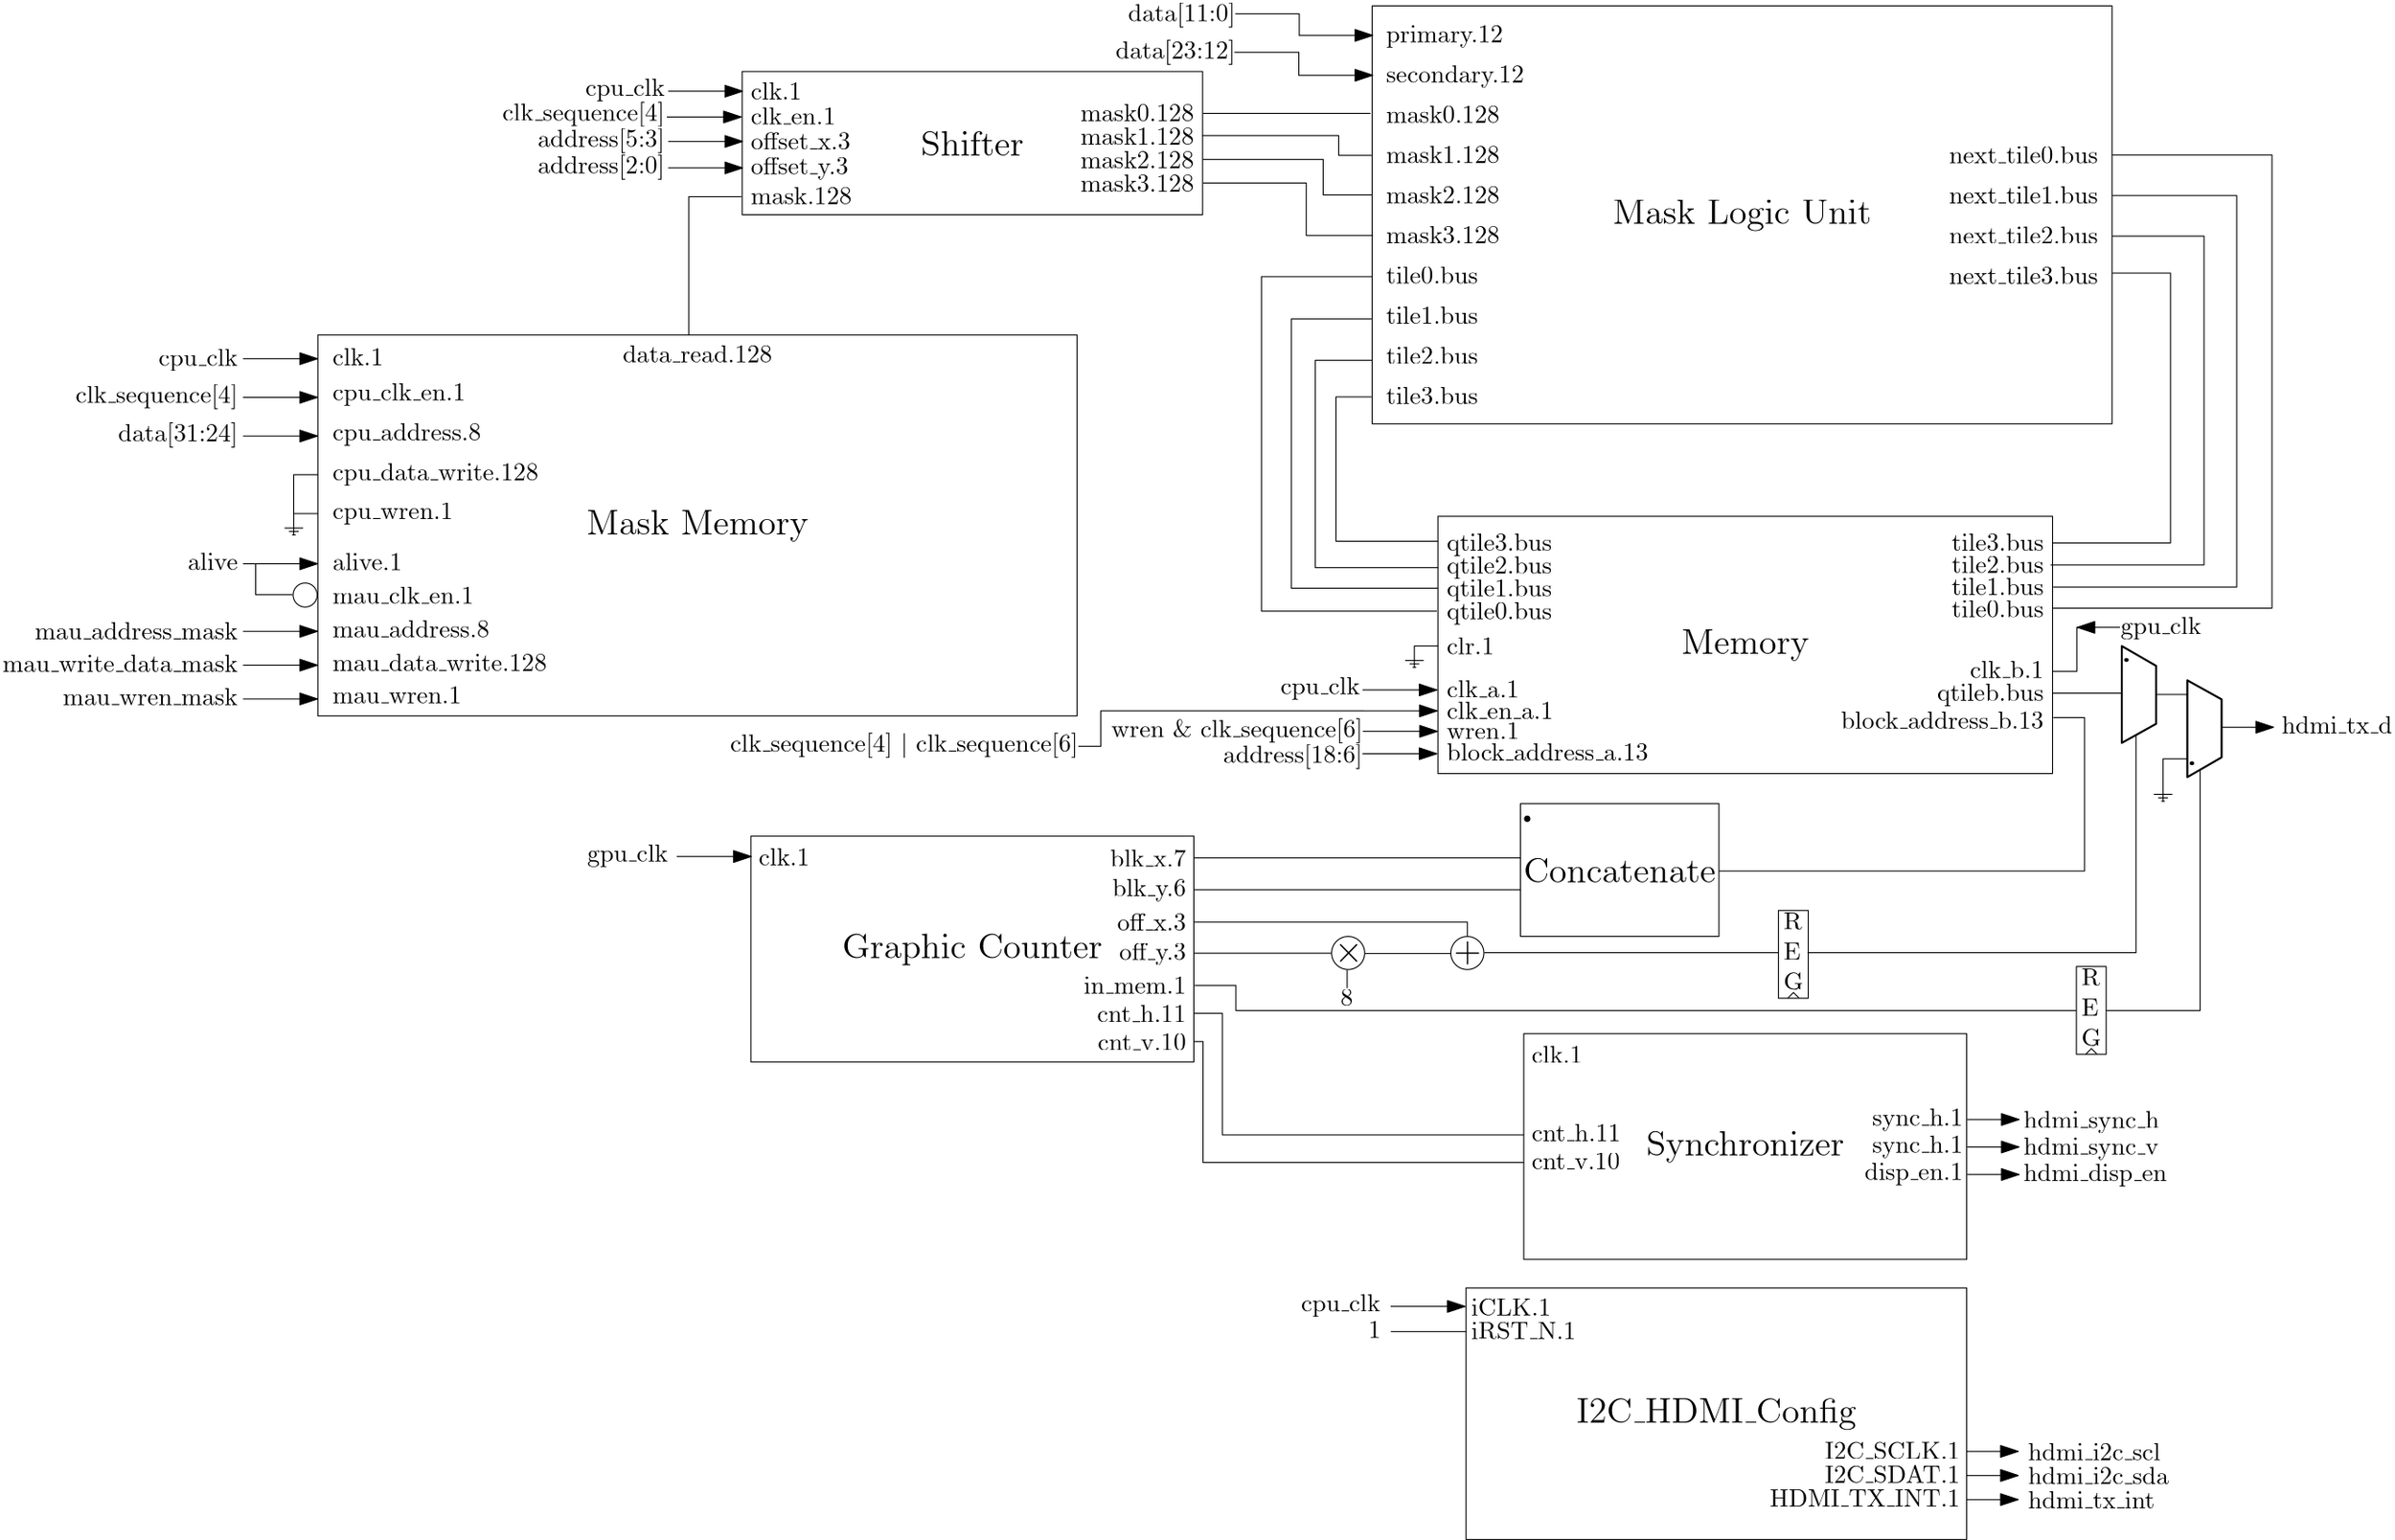 <?xml version="1.0"?>
<!DOCTYPE ipe SYSTEM "ipe.dtd">
<ipe version="70218" creator="Ipe 7.2.23">
<info created="D:20210514230850" modified="D:20210514232017"/>
<ipestyle name="basic">
<symbol name="arrow/arc(spx)">
<path stroke="sym-stroke" fill="sym-stroke" pen="sym-pen">
0 0 m
-1 0.333 l
-1 -0.333 l
h
</path>
</symbol>
<symbol name="arrow/farc(spx)">
<path stroke="sym-stroke" fill="white" pen="sym-pen">
0 0 m
-1 0.333 l
-1 -0.333 l
h
</path>
</symbol>
<symbol name="arrow/ptarc(spx)">
<path stroke="sym-stroke" fill="sym-stroke" pen="sym-pen">
0 0 m
-1 0.333 l
-0.8 0 l
-1 -0.333 l
h
</path>
</symbol>
<symbol name="arrow/fptarc(spx)">
<path stroke="sym-stroke" fill="white" pen="sym-pen">
0 0 m
-1 0.333 l
-0.8 0 l
-1 -0.333 l
h
</path>
</symbol>
<symbol name="mark/circle(sx)" transformations="translations">
<path fill="sym-stroke">
0.6 0 0 0.6 0 0 e
0.4 0 0 0.4 0 0 e
</path>
</symbol>
<symbol name="mark/disk(sx)" transformations="translations">
<path fill="sym-stroke">
0.6 0 0 0.6 0 0 e
</path>
</symbol>
<symbol name="mark/fdisk(sfx)" transformations="translations">
<group>
<path fill="sym-fill">
0.5 0 0 0.5 0 0 e
</path>
<path fill="sym-stroke" fillrule="eofill">
0.6 0 0 0.6 0 0 e
0.4 0 0 0.4 0 0 e
</path>
</group>
</symbol>
<symbol name="mark/box(sx)" transformations="translations">
<path fill="sym-stroke" fillrule="eofill">
-0.6 -0.6 m
0.6 -0.6 l
0.6 0.6 l
-0.6 0.6 l
h
-0.4 -0.4 m
0.4 -0.4 l
0.4 0.4 l
-0.4 0.4 l
h
</path>
</symbol>
<symbol name="mark/square(sx)" transformations="translations">
<path fill="sym-stroke">
-0.6 -0.6 m
0.6 -0.6 l
0.6 0.6 l
-0.6 0.6 l
h
</path>
</symbol>
<symbol name="mark/fsquare(sfx)" transformations="translations">
<group>
<path fill="sym-fill">
-0.5 -0.5 m
0.5 -0.5 l
0.5 0.5 l
-0.5 0.5 l
h
</path>
<path fill="sym-stroke" fillrule="eofill">
-0.6 -0.6 m
0.6 -0.6 l
0.6 0.6 l
-0.6 0.6 l
h
-0.4 -0.4 m
0.4 -0.4 l
0.4 0.4 l
-0.4 0.4 l
h
</path>
</group>
</symbol>
<symbol name="mark/cross(sx)" transformations="translations">
<group>
<path fill="sym-stroke">
-0.43 -0.57 m
0.57 0.43 l
0.43 0.57 l
-0.57 -0.43 l
h
</path>
<path fill="sym-stroke">
-0.43 0.57 m
0.57 -0.43 l
0.43 -0.57 l
-0.57 0.43 l
h
</path>
</group>
</symbol>
<symbol name="arrow/fnormal(spx)">
<path stroke="sym-stroke" fill="white" pen="sym-pen">
0 0 m
-1 0.333 l
-1 -0.333 l
h
</path>
</symbol>
<symbol name="arrow/pointed(spx)">
<path stroke="sym-stroke" fill="sym-stroke" pen="sym-pen">
0 0 m
-1 0.333 l
-0.8 0 l
-1 -0.333 l
h
</path>
</symbol>
<symbol name="arrow/fpointed(spx)">
<path stroke="sym-stroke" fill="white" pen="sym-pen">
0 0 m
-1 0.333 l
-0.8 0 l
-1 -0.333 l
h
</path>
</symbol>
<symbol name="arrow/linear(spx)">
<path stroke="sym-stroke" pen="sym-pen">
-1 0.333 m
0 0 l
-1 -0.333 l
</path>
</symbol>
<symbol name="arrow/fdouble(spx)">
<path stroke="sym-stroke" fill="white" pen="sym-pen">
0 0 m
-1 0.333 l
-1 -0.333 l
h
-1 0 m
-2 0.333 l
-2 -0.333 l
h
</path>
</symbol>
<symbol name="arrow/double(spx)">
<path stroke="sym-stroke" fill="sym-stroke" pen="sym-pen">
0 0 m
-1 0.333 l
-1 -0.333 l
h
-1 0 m
-2 0.333 l
-2 -0.333 l
h
</path>
</symbol>
<symbol name="arrow/mid-normal(spx)">
<path stroke="sym-stroke" fill="sym-stroke" pen="sym-pen">
0.5 0 m
-0.5 0.333 l
-0.5 -0.333 l
h
</path>
</symbol>
<symbol name="arrow/mid-fnormal(spx)">
<path stroke="sym-stroke" fill="white" pen="sym-pen">
0.5 0 m
-0.5 0.333 l
-0.5 -0.333 l
h
</path>
</symbol>
<symbol name="arrow/mid-pointed(spx)">
<path stroke="sym-stroke" fill="sym-stroke" pen="sym-pen">
0.5 0 m
-0.5 0.333 l
-0.3 0 l
-0.5 -0.333 l
h
</path>
</symbol>
<symbol name="arrow/mid-fpointed(spx)">
<path stroke="sym-stroke" fill="white" pen="sym-pen">
0.5 0 m
-0.5 0.333 l
-0.3 0 l
-0.5 -0.333 l
h
</path>
</symbol>
<symbol name="arrow/mid-double(spx)">
<path stroke="sym-stroke" fill="sym-stroke" pen="sym-pen">
1 0 m
0 0.333 l
0 -0.333 l
h
0 0 m
-1 0.333 l
-1 -0.333 l
h
</path>
</symbol>
<symbol name="arrow/mid-fdouble(spx)">
<path stroke="sym-stroke" fill="white" pen="sym-pen">
1 0 m
0 0.333 l
0 -0.333 l
h
0 0 m
-1 0.333 l
-1 -0.333 l
h
</path>
</symbol>
<anglesize name="22.5 deg" value="22.5"/>
<anglesize name="30 deg" value="30"/>
<anglesize name="45 deg" value="45"/>
<anglesize name="60 deg" value="60"/>
<anglesize name="90 deg" value="90"/>
<arrowsize name="large" value="10"/>
<arrowsize name="small" value="5"/>
<arrowsize name="tiny" value="3"/>
<color name="blue" value="0 0 1"/>
<color name="brown" value="0.647 0.165 0.165"/>
<color name="darkblue" value="0 0 0.545"/>
<color name="darkcyan" value="0 0.545 0.545"/>
<color name="darkgray" value="0.663"/>
<color name="darkgreen" value="0 0.392 0"/>
<color name="darkmagenta" value="0.545 0 0.545"/>
<color name="darkorange" value="1 0.549 0"/>
<color name="darkred" value="0.545 0 0"/>
<color name="gold" value="1 0.843 0"/>
<color name="gray" value="0.745"/>
<color name="green" value="0 1 0"/>
<color name="lightblue" value="0.678 0.847 0.902"/>
<color name="lightcyan" value="0.878 1 1"/>
<color name="lightgray" value="0.827"/>
<color name="lightgreen" value="0.565 0.933 0.565"/>
<color name="lightyellow" value="1 1 0.878"/>
<color name="navy" value="0 0 0.502"/>
<color name="orange" value="1 0.647 0"/>
<color name="pink" value="1 0.753 0.796"/>
<color name="purple" value="0.627 0.125 0.941"/>
<color name="red" value="1 0 0"/>
<color name="seagreen" value="0.18 0.545 0.341"/>
<color name="turquoise" value="0.251 0.878 0.816"/>
<color name="violet" value="0.933 0.51 0.933"/>
<color name="yellow" value="1 1 0"/>
<dashstyle name="dash dot dotted" value="[4 2 1 2 1 2] 0"/>
<dashstyle name="dash dotted" value="[4 2 1 2] 0"/>
<dashstyle name="dashed" value="[4] 0"/>
<dashstyle name="dotted" value="[1 3] 0"/>
<gridsize name="10 pts (~3.5 mm)" value="10"/>
<gridsize name="14 pts (~5 mm)" value="14"/>
<gridsize name="16 pts (~6 mm)" value="16"/>
<gridsize name="20 pts (~7 mm)" value="20"/>
<gridsize name="28 pts (~10 mm)" value="28"/>
<gridsize name="32 pts (~12 mm)" value="32"/>
<gridsize name="4 pts" value="4"/>
<gridsize name="56 pts (~20 mm)" value="56"/>
<gridsize name="8 pts (~3 mm)" value="8"/>
<opacity name="10%" value="0.1"/>
<opacity name="30%" value="0.3"/>
<opacity name="50%" value="0.5"/>
<opacity name="75%" value="0.75"/>
<pen name="fat" value="1.2"/>
<pen name="heavier" value="0.8"/>
<pen name="ultrafat" value="2"/>
<symbolsize name="large" value="5"/>
<symbolsize name="small" value="2"/>
<symbolsize name="tiny" value="1.1"/>
<textsize name="Huge" value="\Huge"/>
<textsize name="LARGE" value="\LARGE"/>
<textsize name="Large" value="\Large"/>
<textsize name="footnote" value="\footnotesize"/>
<textsize name="huge" value="\huge"/>
<textsize name="large" value="\large"/>
<textsize name="small" value="\small"/>
<textsize name="tiny" value="\tiny"/>
<textstyle name="center" begin="\begin{center}" end="\end{center}"/>
<textstyle name="item" begin="\begin{itemize}\item{}" end="\end{itemize}"/>
<textstyle name="itemize" begin="\begin{itemize}" end="\end{itemize}"/>
<tiling name="falling" angle="-60" step="4" width="1"/>
<tiling name="rising" angle="30" step="4" width="1"/>
</ipestyle>
<ipestyle name="huge">
<symbol name="arrow/arc(spx)">
<path stroke="sym-stroke" fill="sym-stroke" pen="sym-pen">
0 0 m
-1 0.333 l
-1 -0.333 l
h
</path>
</symbol>
<symbol name="arrow/farc(spx)">
<path stroke="sym-stroke" fill="white" pen="sym-pen">
0 0 m
-1 0.333 l
-1 -0.333 l
h
</path>
</symbol>
<symbol name="arrow/ptarc(spx)">
<path stroke="sym-stroke" fill="sym-stroke" pen="sym-pen">
0 0 m
-1 0.333 l
-0.8 0 l
-1 -0.333 l
h
</path>
</symbol>
<symbol name="arrow/fptarc(spx)">
<path stroke="sym-stroke" fill="white" pen="sym-pen">
0 0 m
-1 0.333 l
-0.8 0 l
-1 -0.333 l
h
</path>
</symbol>
<symbol name="mark/circle(sx)" transformations="translations">
<path fill="sym-stroke">
0.6 0 0 0.6 0 0 e
0.4 0 0 0.4 0 0 e
</path>
</symbol>
<symbol name="mark/disk(sx)" transformations="translations">
<path fill="sym-stroke">
0.6 0 0 0.6 0 0 e
</path>
</symbol>
<symbol name="mark/fdisk(sfx)" transformations="translations">
<group>
<path fill="sym-fill">
0.5 0 0 0.5 0 0 e
</path>
<path fill="sym-stroke" fillrule="eofill">
0.6 0 0 0.6 0 0 e
0.4 0 0 0.4 0 0 e
</path>
</group>
</symbol>
<symbol name="mark/box(sx)" transformations="translations">
<path fill="sym-stroke" fillrule="eofill">
-0.6 -0.6 m
0.6 -0.6 l
0.6 0.6 l
-0.6 0.6 l
h
-0.4 -0.4 m
0.4 -0.4 l
0.4 0.4 l
-0.4 0.4 l
h
</path>
</symbol>
<symbol name="mark/square(sx)" transformations="translations">
<path fill="sym-stroke">
-0.6 -0.6 m
0.6 -0.6 l
0.6 0.6 l
-0.6 0.6 l
h
</path>
</symbol>
<symbol name="mark/fsquare(sfx)" transformations="translations">
<group>
<path fill="sym-fill">
-0.5 -0.5 m
0.5 -0.5 l
0.5 0.5 l
-0.5 0.5 l
h
</path>
<path fill="sym-stroke" fillrule="eofill">
-0.6 -0.6 m
0.6 -0.6 l
0.6 0.6 l
-0.6 0.6 l
h
-0.4 -0.4 m
0.4 -0.4 l
0.4 0.4 l
-0.4 0.4 l
h
</path>
</group>
</symbol>
<symbol name="mark/cross(sx)" transformations="translations">
<group>
<path fill="sym-stroke">
-0.43 -0.57 m
0.57 0.43 l
0.43 0.57 l
-0.57 -0.43 l
h
</path>
<path fill="sym-stroke">
-0.43 0.57 m
0.57 -0.43 l
0.43 -0.57 l
-0.57 0.43 l
h
</path>
</group>
</symbol>
<symbol name="arrow/fnormal(spx)">
<path stroke="sym-stroke" fill="white" pen="sym-pen">
0 0 m
-1 0.333 l
-1 -0.333 l
h
</path>
</symbol>
<symbol name="arrow/pointed(spx)">
<path stroke="sym-stroke" fill="sym-stroke" pen="sym-pen">
0 0 m
-1 0.333 l
-0.8 0 l
-1 -0.333 l
h
</path>
</symbol>
<symbol name="arrow/fpointed(spx)">
<path stroke="sym-stroke" fill="white" pen="sym-pen">
0 0 m
-1 0.333 l
-0.8 0 l
-1 -0.333 l
h
</path>
</symbol>
<symbol name="arrow/linear(spx)">
<path stroke="sym-stroke" pen="sym-pen">
-1 0.333 m
0 0 l
-1 -0.333 l
</path>
</symbol>
<symbol name="arrow/fdouble(spx)">
<path stroke="sym-stroke" fill="white" pen="sym-pen">
0 0 m
-1 0.333 l
-1 -0.333 l
h
-1 0 m
-2 0.333 l
-2 -0.333 l
h
</path>
</symbol>
<symbol name="arrow/double(spx)">
<path stroke="sym-stroke" fill="sym-stroke" pen="sym-pen">
0 0 m
-1 0.333 l
-1 -0.333 l
h
-1 0 m
-2 0.333 l
-2 -0.333 l
h
</path>
</symbol>
<symbol name="arrow/mid-normal(spx)">
<path stroke="sym-stroke" fill="sym-stroke" pen="sym-pen">
0.5 0 m
-0.5 0.333 l
-0.5 -0.333 l
h
</path>
</symbol>
<symbol name="arrow/mid-fnormal(spx)">
<path stroke="sym-stroke" fill="white" pen="sym-pen">
0.5 0 m
-0.5 0.333 l
-0.5 -0.333 l
h
</path>
</symbol>
<symbol name="arrow/mid-pointed(spx)">
<path stroke="sym-stroke" fill="sym-stroke" pen="sym-pen">
0.5 0 m
-0.5 0.333 l
-0.3 0 l
-0.5 -0.333 l
h
</path>
</symbol>
<symbol name="arrow/mid-fpointed(spx)">
<path stroke="sym-stroke" fill="white" pen="sym-pen">
0.5 0 m
-0.5 0.333 l
-0.3 0 l
-0.5 -0.333 l
h
</path>
</symbol>
<symbol name="arrow/mid-double(spx)">
<path stroke="sym-stroke" fill="sym-stroke" pen="sym-pen">
1 0 m
0 0.333 l
0 -0.333 l
h
0 0 m
-1 0.333 l
-1 -0.333 l
h
</path>
</symbol>
<symbol name="arrow/mid-fdouble(spx)">
<path stroke="sym-stroke" fill="white" pen="sym-pen">
1 0 m
0 0.333 l
0 -0.333 l
h
0 0 m
-1 0.333 l
-1 -0.333 l
h
</path>
</symbol>
<anglesize name="22.5 deg" value="22.5"/>
<anglesize name="30 deg" value="30"/>
<anglesize name="45 deg" value="45"/>
<anglesize name="60 deg" value="60"/>
<anglesize name="90 deg" value="90"/>
<arrowsize name="large" value="10"/>
<arrowsize name="small" value="5"/>
<arrowsize name="tiny" value="3"/>
<color name="blue" value="0 0 1"/>
<color name="brown" value="0.647 0.165 0.165"/>
<color name="darkblue" value="0 0 0.545"/>
<color name="darkcyan" value="0 0.545 0.545"/>
<color name="darkgray" value="0.663"/>
<color name="darkgreen" value="0 0.392 0"/>
<color name="darkmagenta" value="0.545 0 0.545"/>
<color name="darkorange" value="1 0.549 0"/>
<color name="darkred" value="0.545 0 0"/>
<color name="gold" value="1 0.843 0"/>
<color name="gray" value="0.745"/>
<color name="green" value="0 1 0"/>
<color name="lightblue" value="0.678 0.847 0.902"/>
<color name="lightcyan" value="0.878 1 1"/>
<color name="lightgray" value="0.827"/>
<color name="lightgreen" value="0.565 0.933 0.565"/>
<color name="lightyellow" value="1 1 0.878"/>
<color name="navy" value="0 0 0.502"/>
<color name="orange" value="1 0.647 0"/>
<color name="pink" value="1 0.753 0.796"/>
<color name="purple" value="0.627 0.125 0.941"/>
<color name="red" value="1 0 0"/>
<color name="seagreen" value="0.18 0.545 0.341"/>
<color name="turquoise" value="0.251 0.878 0.816"/>
<color name="violet" value="0.933 0.51 0.933"/>
<color name="yellow" value="1 1 0"/>
<dashstyle name="dash dot dotted" value="[4 2 1 2 1 2] 0"/>
<dashstyle name="dash dotted" value="[4 2 1 2] 0"/>
<dashstyle name="dashed" value="[4] 0"/>
<dashstyle name="dotted" value="[1 3] 0"/>
<gridsize name="10 pts (~3.5 mm)" value="10"/>
<gridsize name="14 pts (~5 mm)" value="14"/>
<gridsize name="16 pts (~6 mm)" value="16"/>
<gridsize name="20 pts (~7 mm)" value="20"/>
<gridsize name="28 pts (~10 mm)" value="28"/>
<gridsize name="32 pts (~12 mm)" value="32"/>
<gridsize name="4 pts" value="4"/>
<gridsize name="56 pts (~20 mm)" value="56"/>
<gridsize name="8 pts (~3 mm)" value="8"/>
<opacity name="10%" value="0.1"/>
<opacity name="30%" value="0.3"/>
<opacity name="50%" value="0.5"/>
<opacity name="75%" value="0.75"/>
<pen name="fat" value="1.2"/>
<pen name="heavier" value="0.8"/>
<pen name="ultrafat" value="2"/>
<symbolsize name="large" value="5"/>
<symbolsize name="small" value="2"/>
<symbolsize name="tiny" value="1.1"/>
<textsize name="Huge" value="\Huge"/>
<textsize name="LARGE" value="\LARGE"/>
<textsize name="Large" value="\Large"/>
<textsize name="footnote" value="\footnotesize"/>
<textsize name="huge" value="\huge"/>
<textsize name="large" value="\large"/>
<textsize name="small" value="\small"/>
<textsize name="tiny" value="\tiny"/>
<textstyle name="center" begin="\begin{center}" end="\end{center}"/>
<textstyle name="item" begin="\begin{itemize}\item{}" end="\end{itemize}"/>
<textstyle name="itemize" begin="\begin{itemize}" end="\end{itemize}"/>
<layout paper="2000 2000" origin="0 0" frame="2000 2000"/>
<tiling name="falling" angle="-60" step="4" width="1"/>
<tiling name="rising" angle="30" step="4" width="1"/>
</ipestyle>
<page>
<layer name="alpha"/>
<view layers="alpha" active="alpha"/>
<group layer="alpha" matrix="1 0 0 1 -7.62066 -20.601">
<text matrix="1 0 0 1 1102.74 795.822" transformations="translations" pos="192 688" stroke="0" type="label" width="102.883" height="9.962" depth="2.79" valign="baseline" size="Large">Mask Logic Unit</text>
<path matrix="1 0 0 1 1106.28 791.878" stroke="0">
92.7137 778.724 m
92.7137 612.335 l
387.094 612.335 l
387.094 778.724 l
h
</path>
<group matrix="1 0 0 1 1108.55 791.878">
<group matrix="1 0 0 1 0 -3.80059">
<text transformations="translations" pos="96 768" stroke="0" type="label" width="46.548" height="6.661" depth="1.93" valign="baseline">primary.12</text>
<text transformations="translations" pos="96 752" stroke="0" type="label" width="54.878" height="6.926" depth="1.93" valign="baseline">secondary.12</text>
<text matrix="1 0 0 1 0 16" transformations="translations" pos="96 720" stroke="0" type="label" width="45.164" height="6.918" depth="0" valign="baseline">mask0.128</text>
<text matrix="1 0 0 1 0 16" transformations="translations" pos="96 704" stroke="0" type="label" width="45.164" height="6.918" depth="0" valign="baseline">mask1.128</text>
<text matrix="1 0 0 1 0 16" transformations="translations" pos="96 688" stroke="0" type="label" width="45.164" height="6.918" depth="0" valign="baseline">mask2.128</text>
<text matrix="1 0 0 1 0 16" transformations="translations" pos="96 672" stroke="0" type="label" width="45.164" height="6.918" depth="0" valign="baseline">mask3.128</text>
<text matrix="1 0 0 1 0 32" transformations="translations" pos="96 640" stroke="0" type="label" width="36.585" height="6.918" depth="0" valign="baseline">tile0.bus</text>
<text matrix="1 0 0 1 0 32" transformations="translations" pos="96 624" stroke="0" type="label" width="36.585" height="6.918" depth="0" valign="baseline">tile1.bus</text>
<text matrix="1 0 0 1 0 48" transformations="translations" pos="96 592" stroke="0" type="label" width="36.585" height="6.918" depth="0" valign="baseline">tile2.bus</text>
<text matrix="1 0 0 1 0 48" transformations="translations" pos="96 576" stroke="0" type="label" width="36.585" height="6.918" depth="0" valign="baseline">tile3.bus</text>
</group>
<group matrix="1 0 0 1 0 28.0709">
<text transformations="translations" pos="320 688" stroke="0" type="label" width="59.267" height="6.918" depth="0" valign="baseline">next\_tile0.bus</text>
<text matrix="1 0 0 1 0 -16" transformations="translations" pos="320 688" stroke="0" type="label" width="59.267" height="6.918" depth="0" valign="baseline">next\_tile1.bus</text>
<text matrix="1 0 0 1 0 -32" transformations="translations" pos="320 688" stroke="0" type="label" width="59.267" height="6.918" depth="0" valign="baseline">next\_tile2.bus</text>
<text matrix="1 0 0 1 0 -48" transformations="translations" pos="320 688" stroke="0" type="label" width="59.267" height="6.918" depth="0" valign="baseline">next\_tile3.bus</text>
</group>
</group>
</group>
<group matrix="1 0 0 1 -156.02 -640.452">
<text matrix="1 0 0 1 1378.8 1024.95" transformations="translations" pos="77.6256 707.811" stroke="0" type="label" width="78.82" height="9.962" depth="2.79" valign="baseline" size="Large">Synchronizer</text>
<path matrix="1 0 0 1 1362.39 1033.1" stroke="0">
45.3286 748.183 m
45.3286 658.313 l
221.558 658.313 l
221.558 748.183 l
h
</path>
<group matrix="1 0 0 1 1169.23 1234.53">
<text matrix="1 0 0 1 113.598 -200.872" transformations="translations" pos="128 736" stroke="0" type="label" width="20.202" height="6.918" depth="0" valign="baseline">clk.1</text>
<group matrix="1 0 0 1 -1.89154 -2.02102">
<text matrix="1 0 0 1 251.04 -175.847" transformations="translations" pos="128 688" stroke="0" type="label" width="36.021" height="6.926" depth="1.93" valign="baseline">sync\_h.1</text>
<text matrix="1 0 0 1 251.04 -186.656" transformations="translations" pos="128 688" stroke="0" type="label" width="36.021" height="6.926" depth="1.93" valign="baseline">sync\_h.1</text>
<text matrix="1 0 0 1 247.996 -197.465" transformations="translations" pos="128 688" stroke="0" type="label" width="39.065" height="6.926" depth="1.93" valign="baseline">disp\_en.1</text>
</group>
<group matrix="1 0 0 1 0 -5.74597">
<text matrix="1 0 0 1 113.598 -210.273" transformations="translations" pos="128 720" stroke="0" type="label" width="35.412" height="6.918" depth="0" valign="baseline">cnt\_h.11</text>
<text matrix="1 0 0 1 113.598 -205.511" transformations="translations" pos="128 704" stroke="0" type="label" width="35.135" height="6.42" depth="0" valign="baseline">cnt\_v.10</text>
</group>
</group>
</group>
<path matrix="1 0 0 1 250.034 33.7738" stroke="0">
874.08 1473.41 m
940.683 1473.41 l
</path>
<path stroke="0">
1123.8 1498.36 m
1178.06 1498.36 l
1178.06 1490.49 l
1191.15 1490.49 l
</path>
<path stroke="0">
1123.99 1488.88 m
1171.89 1488.88 l
1171.89 1474.74 l
1191.25 1474.74 l
</path>
<path stroke="0">
1124.08 1479.49 m
1165.16 1479.49 l
1165.16 1458.62 l
1191.72 1458.62 l
</path>
<group matrix="1 0 0 1 10.1943 36.4855">
<text matrix="1 0 0 1 892.742 426.647" transformations="translations" pos="77.6256 707.811" stroke="0" type="label" width="103.499" height="9.962" depth="2.79" valign="baseline" size="Large">Graphic Counter</text>
<path matrix="1 0 0 1 888.674 434.797" stroke="0">
45.3286 748.183 m
45.3286 658.313 l
221.558 658.313 l
221.558 748.183 l
h
</path>
<text matrix="1 0 0 1 809.103 435.352" transformations="translations" pos="128 736" stroke="0" type="label" width="20.202" height="6.918" depth="0" valign="baseline">clk.1</text>
<group matrix="1 0 0 1 0 -62.3917">
<text matrix="1 0 0 1 943.719 451.352" transformations="translations" pos="128 720" stroke="0" type="label" width="35.412" height="6.918" depth="0" valign="baseline">cnt\_h.11</text>
<text matrix="1 0 0 1 943.996 456.114" transformations="translations" pos="128 704" stroke="0" type="label" width="35.135" height="6.42" depth="0" valign="baseline">cnt\_v.10</text>
</group>
<group matrix="1 0 0 1 0 22.4639">
<text matrix="1 0 0 1 948.977 460.377" transformations="translations" pos="128 688" stroke="0" type="label" width="30.154" height="6.918" depth="0" valign="baseline">blk\_x.7</text>
<text matrix="1 0 0 1 949.808 464.633" transformations="translations" pos="128 672" stroke="0" type="label" width="29.323" height="6.926" depth="1.93" valign="baseline">blk\_y.6</text>
<text matrix="1 0 0 1 951.745 466.966" transformations="translations" pos="128 656" stroke="0" type="label" width="27.386" height="6.918" depth="0" valign="baseline">off\_x.3</text>
<text matrix="1 0 0 1 952.575 471.222" transformations="translations" pos="128 640" stroke="0" type="label" width="26.556" height="6.926" depth="1.93" valign="baseline">off\_y.3</text>
<text matrix="1 0 0 1 938.461 473.82" transformations="translations" pos="128 624" stroke="0" type="label" width="40.67" height="6.654" depth="0" valign="baseline">in\_mem.1</text>
</group>
</group>
<text matrix="1 0 0 1 1144.47 549.034" transformations="translations" pos="169.989 743.046" stroke="0" type="label" width="50.721" height="9.803" depth="2.79" valign="baseline" size="Large">Memory</text>
<path matrix="1 0 0 1 1154.02 545.92" stroke="0">
63.5227 800.873 m
63.5227 698.46 l
308.072 698.46 l
308.072 800.873 l
h
</path>
<text matrix="1 0 0 1 1332.51 561.435" transformations="translations" pos="96.7251 721" stroke="0" type="label" width="29.323" height="6.918" depth="0" valign="baseline">clk\_b.1</text>
<text matrix="1 0 0 1 1271.69 584.039" transformations="translations" pos="106.217 678.193" stroke="0" type="label" width="80.648" height="6.918" depth="0" valign="baseline">block\_address\_b.13</text>
<text matrix="1 0 0 1 1162.68 517.548" transformations="translations" pos="253.487 755.747" stroke="0" type="label" width="42.397" height="6.926" depth="1.93" valign="baseline">qtileb.bus</text>
<text matrix="1 0 0 1 1133.35 537.86" transformations="translations" pos="87.7251 754" stroke="0" type="label" width="18.846" height="6.918" depth="0" valign="baseline">clr.1</text>
<text matrix="1 0 0 1 1125.35 538.671" transformations="translations" pos="95.7251 736" stroke="0" type="label" width="28.77" height="6.918" depth="0" valign="baseline">clk\_a.1</text>
<text matrix="1 0 0 1 1122.43 558.217" transformations="translations" pos="98.6513 707.918" stroke="0" type="label" width="42.319" height="6.918" depth="0" valign="baseline">clk\_en\_a.1</text>
<text matrix="1 0 0 1 1120.26 560.448" transformations="translations" pos="100.813 697.649" stroke="0" type="label" width="28.809" height="6.42" depth="0" valign="baseline">wren.1</text>
<text matrix="1 0 0 1 1119.18 559.748" transformations="translations" pos="101.894 689.813" stroke="0" type="label" width="80.094" height="6.918" depth="0" valign="baseline">block\_address\_a.13</text>
<text matrix="1 0 0 1 1311.7 674.358" transformations="translations" pos="110.271 658.738" stroke="0" type="label" width="36.585" height="6.918" depth="0" valign="baseline">tile3.bus</text>
<text matrix="1 0 0 1 1305.49 675.529" transformations="translations" pos="116.486 648.739" stroke="0" type="label" width="36.585" height="6.918" depth="0" valign="baseline">tile2.bus</text>
<text matrix="1 0 0 1 1302.79 676.97" transformations="translations" pos="119.188 638.471" stroke="0" type="label" width="36.585" height="6.918" depth="0" valign="baseline">tile1.bus</text>
<text matrix="1 0 0 1 1298.73 674.358" transformations="translations" pos="123.241 632.256" stroke="0" type="label" width="36.585" height="6.918" depth="0" valign="baseline">tile0.bus</text>
<text matrix="1 0 0 1 965.699 587.88" transformations="translations" pos="255.379 745.208" stroke="0" type="label" width="41.843" height="6.926" depth="1.93" valign="baseline">qtile3.bus</text>
<text matrix="1 0 0 1 964.347 587.43" transformations="translations" pos="256.73 736.561" stroke="0" type="label" width="41.843" height="6.926" depth="1.93" valign="baseline">qtile2.bus</text>
<text matrix="1 0 0 1 960.835 588.331" transformations="translations" pos="260.243 726.563" stroke="0" type="label" width="41.843" height="6.926" depth="1.93" valign="baseline">qtile1.bus</text>
<text matrix="1 0 0 1 961.375 587.88" transformations="translations" pos="259.702 717.916" stroke="0" type="label" width="41.843" height="6.926" depth="1.93" valign="baseline">qtile0.bus</text>
<path stroke="0">
1217.57 1336.86 m
1176.98 1336.86 l
1176.98 1394.33 l
1191.12 1394.33 l
</path>
<path stroke="0">
1217.57 1326.37 m
1168.77 1326.37 l
1168.77 1408.92 l
1191.58 1408.92 l
</path>
<path stroke="0">
1217.57 1318.16 m
1159.2 1318.16 l
1159.2 1425.34 l
1191.12 1425.34 l
</path>
<path stroke="0">
1217.12 1309.04 m
1147.34 1309.04 l
1147.34 1442.21 l
1191.58 1442.21 l
</path>
<path stroke="0">
1461.99 1336.19 m
1509.03 1336.19 l
1509.03 1443.62 l
1485.86 1443.62 l
</path>
<path matrix="1.01098 0 0 1.00802 -16.7231 -10.6491" stroke="0">
1461.99 1327.42 m
1522.37 1327.42 l
1522.37 1457.31 l
1486.21 1457.31 l
</path>
<path stroke="0">
1462.34 1318.64 m
1535.36 1318.64 l
1535.36 1474.51 l
1485.86 1474.51 l
</path>
<path stroke="0">
1461.99 1310.22 m
1549.4 1310.22 l
1549.4 1490.66 l
1485.86 1490.66 l
</path>
<path stroke="0" fill="black">
1120.62 1210.81 m
1250.62 1210.81 l
</path>
<path matrix="1 0 0 1 0.00093527 -12.6917" stroke="0" fill="black">
1120.62 1210.81 m
1250.62 1210.81 l
</path>
<group matrix="1 0 0 1 -0.22023 6.65621">
<path matrix="1.11111 0 0 1.01351 -147.732 -16.5641" stroke="0">
1258.49 1225.74 m
1258.49 1173.6 l
1329.59 1173.6 l
1329.59 1225.74 l
h
</path>
<text matrix="1 0 0 1 -36.857 2.44868" transformations="translations" pos="1288.71 1191.97" stroke="0" type="label" width="76.479" height="9.803" depth="0" valign="baseline" size="Large">Concatenate</text>
<path stroke="0" fill="black">
1.07324 0 0 1.07324 1253.3 1219.73 e
</path>
</group>
<path stroke="0">
1329.45 1205.59 m
1474.83 1205.59 l
1474.83 1266.66 l
1462.4 1266.66 l
</path>
<text matrix="1 0 0 1 0 0.00667778" transformations="translations" pos="1223.82 1169.34" stroke="0" type="label" width="10.926" height="8.275" depth="1.09" valign="baseline" size="Large">+</text>
<path matrix="1 0 0 1 0 -0.00778202" stroke="0">
6.5762 0 0 6.5762 1229.25 1172.94 e
</path>
<text matrix="1 0 0 1 -47.414 0.00321952" transformations="translations" pos="1223.82 1169.34" stroke="0" type="label" width="11.158" height="8.374" depth="1.19" valign="baseline" size="Large">$\times$</text>
<path matrix="1 0 0 1 -47.414 0.00321952" stroke="0">
6.5762 0 0 6.5762 1229.25 1172.94 e
</path>
<path stroke="0">
1120.38 1172.87 m
1175.12 1172.87 l
</path>
<text matrix="1 0 0 1 3.74398 -9.56795" transformations="translations" pos="1174.99 1161.47" stroke="0" type="label" width="4.981" height="6.42" depth="0" valign="baseline">8</text>
<path stroke="0">
1181.43 1166.29 m
1181.43 1158.97 l
</path>
<path stroke="0">
1188.57 1172.76 m
1222.67 1172.76 l
</path>
<path stroke="0">
1120.42 1185.24 m
1229.26 1185.24 l
1229.26 1179.57 l
</path>
<path stroke="0">
1353.04 1189.89 m
1353.04 1154.94 l
1364.89 1154.94 l
1364.89 1189.89 l
h
</path>
<path matrix="1 0 0 1 -0.543877 0" stroke="0">
1357.28 1154.95 m
1359.55 1157.22 l
1361.74 1155.04 l
</path>
<text matrix="1 0 0 1 1.31434 8.25114" transformations="translations" pos="1353.77 1180.84" stroke="0" type="minipage" width="9.98395" height="17.838" depth="12.88" valign="top">R
E
G</text>
<path stroke="0">
1235.97 1173.07 m
1353.07 1173.07 l
</path>
<group matrix="1.35748 0 0 1.05601 1039.2 851.16">
<path matrix="0 -0.11398 0.0777052 0 292.144 442.268" stroke="0" fill="white" pen="heavier">
191.62 510.692 m
257.048 640.008 l
448.713 640.008 l
511.832 510.692 l
h
</path>
<path matrix="1 0 0 1 100.466 0" stroke="0" fill="black">
0.528099 0 0 0.528099 232.719 415.21 e
</path>
</group>
<path matrix="0.714144 0 0 1.01567 390.088 -18.3777" stroke="0">
1364.63 1173.07 m
1547.61 1173.07 l
1547.61 1258.62 l
</path>
<path matrix="1.43275 0 0 6.1034 -720.982 -6542.04" stroke="0" arrow="normal/normal">
1552.47 1280.91 m
1566.86 1280.91 l
</path>
<text matrix="1 0 0 1 -27.8521 -19.5869" transformations="translations" pos="1581.11 1280.01" stroke="0" type="label" width="43.98" height="6.918" depth="0" valign="baseline">hdmi\_tx\_d</text>
<path matrix="1.43275 0 0 6.1034 -796.147 -6711.25" stroke="0" arrow="normal/normal">
1552.47 1280.91 m
1566.86 1280.91 l
</path>
<path matrix="1.43275 0 0 6.1034 -796.147 -6722.2" stroke="0" arrow="normal/normal">
1552.47 1280.91 m
1566.86 1280.91 l
</path>
<path matrix="1.43275 0 0 6.1034 -796.147 -6733.14" stroke="0" arrow="normal/normal">
1552.47 1280.91 m
1566.86 1280.91 l
</path>
<text matrix="1 0 0 1 -8.49832 -5.26581" transformations="translations" pos="1459.05 1108.52" stroke="0" type="label" width="53.998" height="6.926" depth="1.93" valign="baseline">hdmi\_sync\_h</text>
<text matrix="1 0 0 1 -11.6578 -2.45738" transformations="translations" pos="1462.21 1095.18" stroke="0" type="label" width="53.721" height="6.926" depth="1.93" valign="baseline">hdmi\_sync\_v</text>
<text matrix="1 0 0 1 -12.3599 -5.26581" transformations="translations" pos="1462.91 1087.45" stroke="0" type="label" width="57.042" height="6.926" depth="1.93" valign="baseline">hdmi\_disp\_en</text>
<group matrix="1.35748 0 0 -1.05601 1065.27 1686.94">
<path matrix="0 -0.11398 0.0777052 0 292.144 442.268" stroke="0" fill="white" pen="heavier">
191.62 510.692 m
257.048 640.008 l
448.713 640.008 l
511.832 510.692 l
h
</path>
<path matrix="1 0 0 1 100.466 0" stroke="0" fill="black">
0.528099 0 0 0.528099 232.719 415.21 e
</path>
</group>
<path matrix="1.43275 0 0 6.1034 -694.915 -6555.08" stroke="0" arrow="normal/normal">
1552.47 1280.91 m
1566.86 1280.91 l
</path>
<path stroke="0">
1462.16 1276.38 m
1489.45 1276.38 l
</path>
<text matrix="1 0 0 1 18.6452 -2.97242" transformations="translations" pos="1470.53 1302.86" stroke="0" type="label" width="32.091" height="6.926" depth="1.93" valign="baseline">gpu\_clk</text>
<path stroke="0" arrow="normal/normal">
1488.91 1302.59 m
1471.88 1302.59 l
</path>
<path stroke="0">
1471.74 1302.67 m
1471.74 1285.08 l
1462.17 1285.08 l
</path>
<path stroke="0">
1120.74 1160.01 m
1137.17 1160.01 l
1137.17 1150.03 l
1418.73 1150.03 l
1520.81 1150.03 l
1520.81 1246.23 l
</path>
<path matrix="0.997689 0 0 1.05789 2.58939 -66.5045" stroke="0">
1120.59 1148.91 m
1131.81 1148.91 l
1131.81 1103.18 l
1252.05 1103.18 l
</path>
<path matrix="1.00167 0 0 1.04996 -1.87197 -56.8407" stroke="0">
1120.36 1137.69 m
1124.09 1137.69 l
1124.09 1091.84 l
1251.48 1091.84 l
</path>
<path stroke="0">
1515.52 1250.24 m
1506.08 1250.24 l
1506.08 1233.27 l
</path>
<path matrix="1 0 0 1 -0.173054 -3.24477" stroke="0">
1502.55 1239.35 m
1509.92 1239.35 l
</path>
<path matrix="1 0 0 1 0.147156 -2.84451" stroke="0">
1504 1237.59 m
1507.84 1237.59 l
</path>
<path matrix="1 0 0 1 -0.0930018 -3.24477" stroke="0">
1505.44 1236.63 m
1506.88 1236.63 l
</path>
<text matrix="1 0 0 1 -591.445 -93.4748" transformations="translations" pos="1470.53 1302.86" stroke="0" type="label" width="32.091" height="6.926" depth="1.93" valign="baseline">gpu\_clk</text>
<path stroke="0" rarrow="normal/normal">
944.315 1211.36 m
914.696 1211.36 l
</path>
<path stroke="0">
919.457 1418.91 m
919.457 1474.03 l
940.465 1474.03 l
</path>
<path matrix="1 0 0 1 -3.40907 304.677" stroke="0" rarrow="normal/normal">
944.315 1211.36 m
914.696 1211.36 l
</path>
<path matrix="1 0 0 1 -3.94951 294.408" stroke="0" rarrow="normal/normal">
944.315 1211.36 m
914.696 1211.36 l
</path>
<path matrix="1 0 0 1 -3.40907 284.68" stroke="0" rarrow="normal/normal">
944.315 1211.36 m
914.696 1211.36 l
</path>
<path matrix="1 0 0 1 -3.40907 274.142" stroke="0" rarrow="normal/normal">
944.315 1211.36 m
914.696 1211.36 l
</path>
<path matrix="1 0 0 1 -172.583 198.176" stroke="0" rarrow="normal/normal">
944.315 1211.36 m
914.696 1211.36 l
</path>
<path matrix="1 0 0 1 -172.583 182.784" stroke="0" rarrow="normal/normal">
944.315 1211.36 m
914.696 1211.36 l
</path>
<path matrix="1 0 0 1 -172.583 167.392" stroke="0" rarrow="normal/normal">
944.315 1211.36 m
914.696 1211.36 l
</path>
<path matrix="1 0 0 1 -172.583 116.54" stroke="0" rarrow="normal/normal">
944.315 1211.36 m
914.696 1211.36 l
</path>
<path matrix="1 0 0 1 -172.583 89.6319" stroke="0" rarrow="normal/normal">
944.315 1211.36 m
914.696 1211.36 l
</path>
<path matrix="1 0 0 1 -172.583 76.1779" stroke="0" rarrow="normal/normal">
944.315 1211.36 m
914.696 1211.36 l
</path>
<path matrix="1 0 0 1 -172.583 62.7238" stroke="0" rarrow="normal/normal">
944.315 1211.36 m
914.696 1211.36 l
</path>
<path matrix="1.00518 0 0 0.510697 -305.72 656.672" stroke="0">
1515.52 1250.24 m
1506.08 1250.24 l
1506.08 1233.27 l
</path>
<path matrix="1 0 0 1 -298.036 50.0605" stroke="0">
1502.55 1239.35 m
1509.92 1239.35 l
</path>
<path matrix="1 0 0 1 -297.715 50.4608" stroke="0">
1504 1237.59 m
1507.84 1237.59 l
</path>
<path matrix="1 0 0 1 -297.956 50.0605" stroke="0">
1505.44 1236.63 m
1506.88 1236.63 l
</path>
<path matrix="1 0 0 1 272.85 66.3118" stroke="0" rarrow="normal/normal">
944.315 1211.36 m
914.696 1211.36 l
</path>
<path matrix="1 0 0 1 272.93 57.9752" stroke="0" rarrow="normal/normal">
944.315 1211.36 m
914.696 1211.36 l
</path>
<path matrix="1 0 0 1 272.988 49.8493" stroke="0" rarrow="normal/normal">
944.315 1211.36 m
914.696 1211.36 l
</path>
<path matrix="1 0 0 1 272.809 40.9242" stroke="0" rarrow="normal/normal">
944.315 1211.36 m
914.696 1211.36 l
</path>
<text matrix="1 0 0 1 -307.4 -272.587" transformations="translations" pos="1470.53 1302.86" stroke="0" type="label" width="31.537" height="6.926" depth="1.93" valign="baseline">cpu\_clk</text>
<path matrix="1 0 0 1 284.045 -179.112" stroke="0" rarrow="normal/normal">
944.315 1211.36 m
914.696 1211.36 l
</path>
<path matrix="1 0 0 1 118.543 -22.3266" stroke="0" fill="white">
1353.04 1189.89 m
1353.04 1154.94 l
1364.89 1154.94 l
1364.89 1189.89 l
h
</path>
<path matrix="1 0 0 1 117.999 -22.3266" stroke="0">
1357.28 1154.95 m
1359.55 1157.22 l
1361.74 1155.04 l
</path>
<text matrix="1 0 0 1 119.858 -14.0755" transformations="translations" pos="1353.77 1180.84" stroke="0" type="minipage" width="9.98395" height="17.838" depth="12.88" valign="top">R
E
G</text>
<text matrix="1 0 0 1 6.03197 -3.32798" transformations="translations" pos="1183.84 1023.04" stroke="0" type="label" width="4.981" height="6.42" depth="0" valign="baseline">1</text>
<path stroke="0" fill="white">
1228.76 1022.21 m
1198.81 1022.21 l
</path>
<path matrix="1.43275 0 0 6.1034 -796.498 -6843.37" stroke="0" arrow="normal/normal">
1552.47 1280.91 m
1566.86 1280.91 l
</path>
<path matrix="1.43275 0 0 6.1034 -796.498 -6852.97" stroke="0" arrow="normal/normal">
1552.47 1280.91 m
1566.86 1280.91 l
</path>
<path matrix="1.43275 0 0 6.1034 -796.498 -6862.56" stroke="0" arrow="normal/normal">
1552.47 1280.91 m
1566.86 1280.91 l
</path>
<text matrix="1 0 0 1 1195.03 278.158" transformations="translations" pos="77.6256 707.811" stroke="0" type="label" width="111.348" height="9.962" depth="2.79" valign="baseline" size="Large">I2C\_HDMI\_Config</text>
<path matrix="1.1304 0 0 1.11434 1177.48 205.895" stroke="0">
45.3286 748.183 m
45.3286 658.313 l
221.558 658.313 l
221.558 748.183 l
h
</path>
<text matrix="1 0 0 1 1167.2 395.884" transformations="translations" pos="204.249 575.643" stroke="0" type="label" width="53.815" height="6.808" depth="0" valign="baseline">I2C\_SCLK.1</text>
<text matrix="1 0 0 1 1166.5 420.106" transformations="translations" pos="204.951 541.942" stroke="0" type="label" width="53.815" height="6.808" depth="0" valign="baseline">I2C\_SDAT.1</text>
<text matrix="1 0 0 1 1141.49 416.947" transformations="translations" pos="208.111 535.623" stroke="0" type="label" width="75.666" height="6.808" depth="0" valign="baseline">HDMI\_TX\_INT.1</text>
<group matrix="1 0 0 1 1029.36 433.095">
<text matrix="1 0 0 1 73.4407 -140.461" transformations="translations" pos="128 736" stroke="0" type="label" width="31.687" height="6.808" depth="0" valign="baseline">iCLK.1</text>
<text transformations="translations" pos="201.441 586.175" stroke="0" type="label" width="41.638" height="6.808" depth="0" valign="baseline">iRST\_N.1</text>
</group>
<text matrix="1 0 0 1 0 -5.44755" transformations="translations" pos="1452.35 976.523" stroke="0" type="label" width="52.614" height="6.918" depth="0" valign="baseline">hdmi\_i2c\_scl</text>
<text matrix="1 0 0 1 -7.72319 -6.96812" transformations="translations" pos="1460.07 968.449" stroke="0" type="label" width="55.935" height="6.918" depth="0" valign="baseline">hdmi\_i2c\_sda</text>
<text matrix="1 0 0 1 -4.91476 -6.73342" transformations="translations" pos="1457.27 958.619" stroke="0" type="label" width="50.345" height="6.918" depth="0" valign="baseline">hdmi\_tx\_int</text>
<text matrix="1 0 0 1 39.5949 -8.08995" transformations="translations" pos="668.883 1414.77" stroke="0" type="label" width="31.537" height="6.926" depth="1.93" valign="baseline">cpu\_clk</text>
<text matrix="1 0 0 1 4.32658 -10.9633" transformations="translations" pos="671.163 1402.91" stroke="0" type="label" width="64.525" height="7.473" depth="2.49" valign="baseline">clk\_sequence[4]</text>
<text matrix="1 0 0 1 20.3404 -11.6602" transformations="translations" pos="672.075 1388.32" stroke="0" type="label" width="47.599" height="7.473" depth="2.49" valign="baseline">data[31:24]</text>
<path matrix="1.00518 0 0 0.510697 -751.589 709.373" stroke="0">
1515.52 1250.24 m
1506.08 1250.24 l
1506.08 1233.27 l
</path>
<path matrix="1 0 0 1 -743.905 102.762" stroke="0">
1502.55 1239.35 m
1509.92 1239.35 l
</path>
<path matrix="1 0 0 1 -743.584 103.162" stroke="0">
1504 1237.59 m
1507.84 1237.59 l
</path>
<path matrix="1 0 0 1 -743.825 102.762" stroke="0">
1505.44 1236.63 m
1506.88 1236.63 l
</path>
<path stroke="0" fill="white">
762.275 1347.86 m
762.275 1363.36 l
771.904 1363.36 l
</path>
<text matrix="1 0 0 1 32.5362 -3.14987" transformations="translations" pos="687.554 1328.57" stroke="0" type="label" width="19.925" height="6.918" depth="0" valign="baseline">alive</text>
<path matrix="1 0 0 1 6.22715 1.79368" stroke="0" fill="white">
4.7906 0 0 4.7906 760.609 1313.67 e
</path>
<text matrix="1 0 0 1 623.262 643.022" transformations="translations" pos="154.483 682.364" stroke="0" type="label" width="27.674" height="6.918" depth="0" valign="baseline">alive.1</text>
<text matrix="1 0 0 1 635.366 590.02" transformations="translations" pos="243.437 749.56" stroke="0" type="label" width="88.253" height="9.962" depth="2.79" valign="baseline" size="Large">Mask Memory</text>
<path matrix="1 0 0 1 623.176 592.647" stroke="0">
148.724 826.354 m
148.724 674.685 l
450.783 674.685 l
450.783 826.354 l
h
</path>
<text matrix="1 0 0 1 755.328 714.807" transformations="translations" pos="137.844 693.243" stroke="0" type="label" width="59.516" height="6.918" depth="0" valign="baseline">data\_read.128</text>
<text matrix="1 0 0 1 687.257 592.059" transformations="translations" pos="90.4876 814.835" stroke="0" type="label" width="20.202" height="6.918" depth="0" valign="baseline">clk.1</text>
<text matrix="1 0 0 1 685.338 593.441" transformations="translations" pos="92.4074 799.476" stroke="0" type="label" width="52.835" height="6.926" depth="1.93" valign="baseline">cpu\_clk\_en.1</text>
<text matrix="1 0 0 1 684.058 584.574" transformations="translations" pos="93.6873 792.437" stroke="0" type="label" width="59.073" height="6.926" depth="1.93" valign="baseline">cpu\_address.8</text>
<text matrix="1 0 0 1 680.218 593.626" transformations="translations" pos="97.5271 767.478" stroke="0" type="label" width="81.921" height="6.926" depth="1.93" valign="baseline">cpu\_data\_write.128</text>
<text matrix="1 0 0 1 677.658 588.457" transformations="translations" pos="100.087 757.239" stroke="0" type="label" width="47.893" height="6.428" depth="1.93" valign="baseline">cpu\_wren.1</text>
<text matrix="1 0 0 1 673.178 571.402" transformations="translations" pos="104.567 740.6" stroke="0" type="label" width="56.156" height="6.918" depth="0" valign="baseline">mau\_clk\_en.1</text>
<text matrix="1 0 0 1 671.898 569.537" transformations="translations" pos="105.847 729.081" stroke="0" type="label" width="62.394" height="6.918" depth="0" valign="baseline">mau\_address.8</text>
<text matrix="1 0 0 1 662.299 570.233" transformations="translations" pos="115.446 715.002" stroke="0" type="label" width="85.242" height="6.918" depth="0" valign="baseline">mau\_data\_write.128</text>
<text matrix="1 0 0 1 653.98 566.946" transformations="translations" pos="123.765 705.403" stroke="0" type="label" width="51.214" height="6.42" depth="0" valign="baseline">mau\_wren.1</text>
<path matrix="0.745717 0 0 1 193.729 0" stroke="0" fill="white">
742.144 1327.91 m
742.144 1315.58 l
761.862 1315.58 l
</path>
<text matrix="1 0 0 1 -18.5657 -8.55223" transformations="translations" pos="677.877 1306.34" stroke="0" type="label" width="80.703" height="6.918" depth="0" valign="baseline">mau\_address\_mask</text>
<text matrix="1 0 0 1 -33.2524 -8.55223" transformations="translations" pos="679.679 1293.42" stroke="0" type="label" width="93.588" height="6.918" depth="0" valign="baseline">mau\_write\_data\_mask</text>
<text matrix="1 0 0 1 -30.5077 -1.33882" transformations="translations" pos="700.999 1273" stroke="0" type="label" width="69.523" height="6.918" depth="0" valign="baseline">mau\_wren\_mask</text>
<text matrix="1 0 0 1 5.87131 -2.49086" transformations="translations" pos="872.445 1516.69" stroke="0" type="label" width="31.537" height="6.926" depth="1.93" valign="baseline">cpu\_clk</text>
<text matrix="1 0 0 1 -26.3365 -4.21391" transformations="translations" pos="871.664 1508.5" stroke="0" type="label" width="64.525" height="7.473" depth="2.49" valign="baseline">clk\_sequence[4]</text>
<text matrix="1 0 0 1 -8.41533 -4.15629" transformations="translations" pos="867.763 1497.96" stroke="0" type="label" width="50.505" height="7.473" depth="2.49" valign="baseline">address[5:3]</text>
<text matrix="1 0 0 1 -7.6351 -6.04923" transformations="translations" pos="866.983 1489.38" stroke="0" type="label" width="50.505" height="7.473" depth="2.49" valign="baseline">address[2:0]</text>
<path matrix="0.990268 0 0 1 256.477 326.899" stroke="0" rarrow="normal/normal">
944.315 1211.36 m
914.696 1211.36 l
</path>
<path matrix="1 0 0 1 247.287 311.02" stroke="0" rarrow="normal/normal">
944.315 1211.36 m
914.696 1211.36 l
</path>
<text matrix="1 0 0 1 4.981 0" transformations="translations" pos="1089.32 1543.87" stroke="0" type="label" width="42.618" height="7.473" depth="2.49" valign="baseline">data[11:0]</text>
<text matrix="1 0 0 1 -12.8737 -3.90113" transformations="translations" pos="1102.19 1532.95" stroke="0" type="label" width="47.599" height="7.473" depth="2.49" valign="baseline">data[23:12]</text>
<path stroke="0" fill="white">
1136.94 1546.83 m
1162.38 1546.83 l
1162.38 1538.12 l
</path>
<path stroke="0" fill="white">
1136.58 1531.53 m
1162.2 1531.53 l
1162.2 1522.46 l
</path>
<text matrix="1 0 0 1 5.90332 -5.37624" transformations="translations" pos="1149 1281.3" stroke="0" type="label" width="31.537" height="6.926" depth="1.93" valign="baseline">cpu\_clk</text>
<text matrix="1 0 0 1 -181.066 -16.4605" transformations="translations" pos="1117.01 1269.59" stroke="0" type="label" width="138.459" height="7.473" depth="2.49" valign="baseline">clk\_sequence[4] $|$ clk\_sequence[6]</text>
<path stroke="0" fill="white">
1187.72 1269.35 m
1083.43 1269.35 l
1083.43 1255.24 l
1074.46 1255.24 l
</path>
<text matrix="1 0 0 1 -11.8052 -1.48027" transformations="translations" pos="1099.43 1260.31" stroke="0" type="label" width="99.975" height="7.473" depth="2.49" valign="baseline">wren \&amp; clk\_sequence[6]</text>
<text matrix="1 0 0 1 38.5084 0.444082" transformations="translations" pos="1093.57 1248.21" stroke="0" type="label" width="55.486" height="7.473" depth="2.49" valign="baseline">address[18:6]</text>
<text matrix="1 0 0 1 857.327 1092.54" transformations="translations" pos="154.5 397.851" stroke="0" type="label" width="40.971" height="9.963" depth="0" valign="baseline" size="Large">Shifter</text>
<path matrix="1 0 0 1 854.573 1100.36" stroke="0">
86.1339 423.522 m
86.1339 366.506 l
269.343 366.506 l
269.343 423.522 l
h
</path>
<group matrix="1 0 0 1 824.22 1099.72">
<text matrix="1 0 0 1 5.57598 0" transformations="translations" pos="114.352 413" stroke="black" type="label" width="20.202" height="6.918" depth="0" valign="baseline">clk.1</text>
<text matrix="1 0 0 1 4.57598 0.0805397" transformations="translations" pos="115.352 403" stroke="black" type="label" width="33.751" height="6.918" depth="0" valign="baseline">clk\_en.1</text>
<text matrix="1 0 0 1 1.66399 2.43302" transformations="translations" pos="118.264 390.728" stroke="black" type="label" width="39.618" height="6.918" depth="0" valign="baseline">offset\_x.3</text>
<text matrix="1 0 0 1 -0.207999 1.24151" transformations="translations" pos="120.136 381.992" stroke="black" type="label" width="38.788" height="6.926" depth="1.93" valign="baseline">offset\_y.3</text>
<text transformations="translations" pos="119.928 371.384" stroke="black" type="label" width="40.183" height="6.918" depth="0" valign="baseline">mask.128</text>
</group>
<text matrix="1 0 0 1 887.785 1089.46" transformations="translations" pos="187.527 414.648" stroke="0" type="label" width="45.164" height="6.918" depth="0" valign="baseline">mask0.128</text>
<text matrix="1 0 0 1 884.041 1091.12" transformations="translations" pos="191.271 403.624" stroke="0" type="label" width="45.164" height="6.918" depth="0" valign="baseline">mask1.128</text>
<text matrix="1 0 0 1 881.753 1089.66" transformations="translations" pos="193.559 395.72" stroke="0" type="label" width="45.164" height="6.918" depth="0" valign="baseline">mask2.128</text>
<text matrix="1 0 0 1 885.289 1089.46" transformations="translations" pos="190.023 386.568" stroke="0" type="label" width="45.164" height="6.918" depth="0" valign="baseline">mask3.128</text>
</page>
</ipe>
